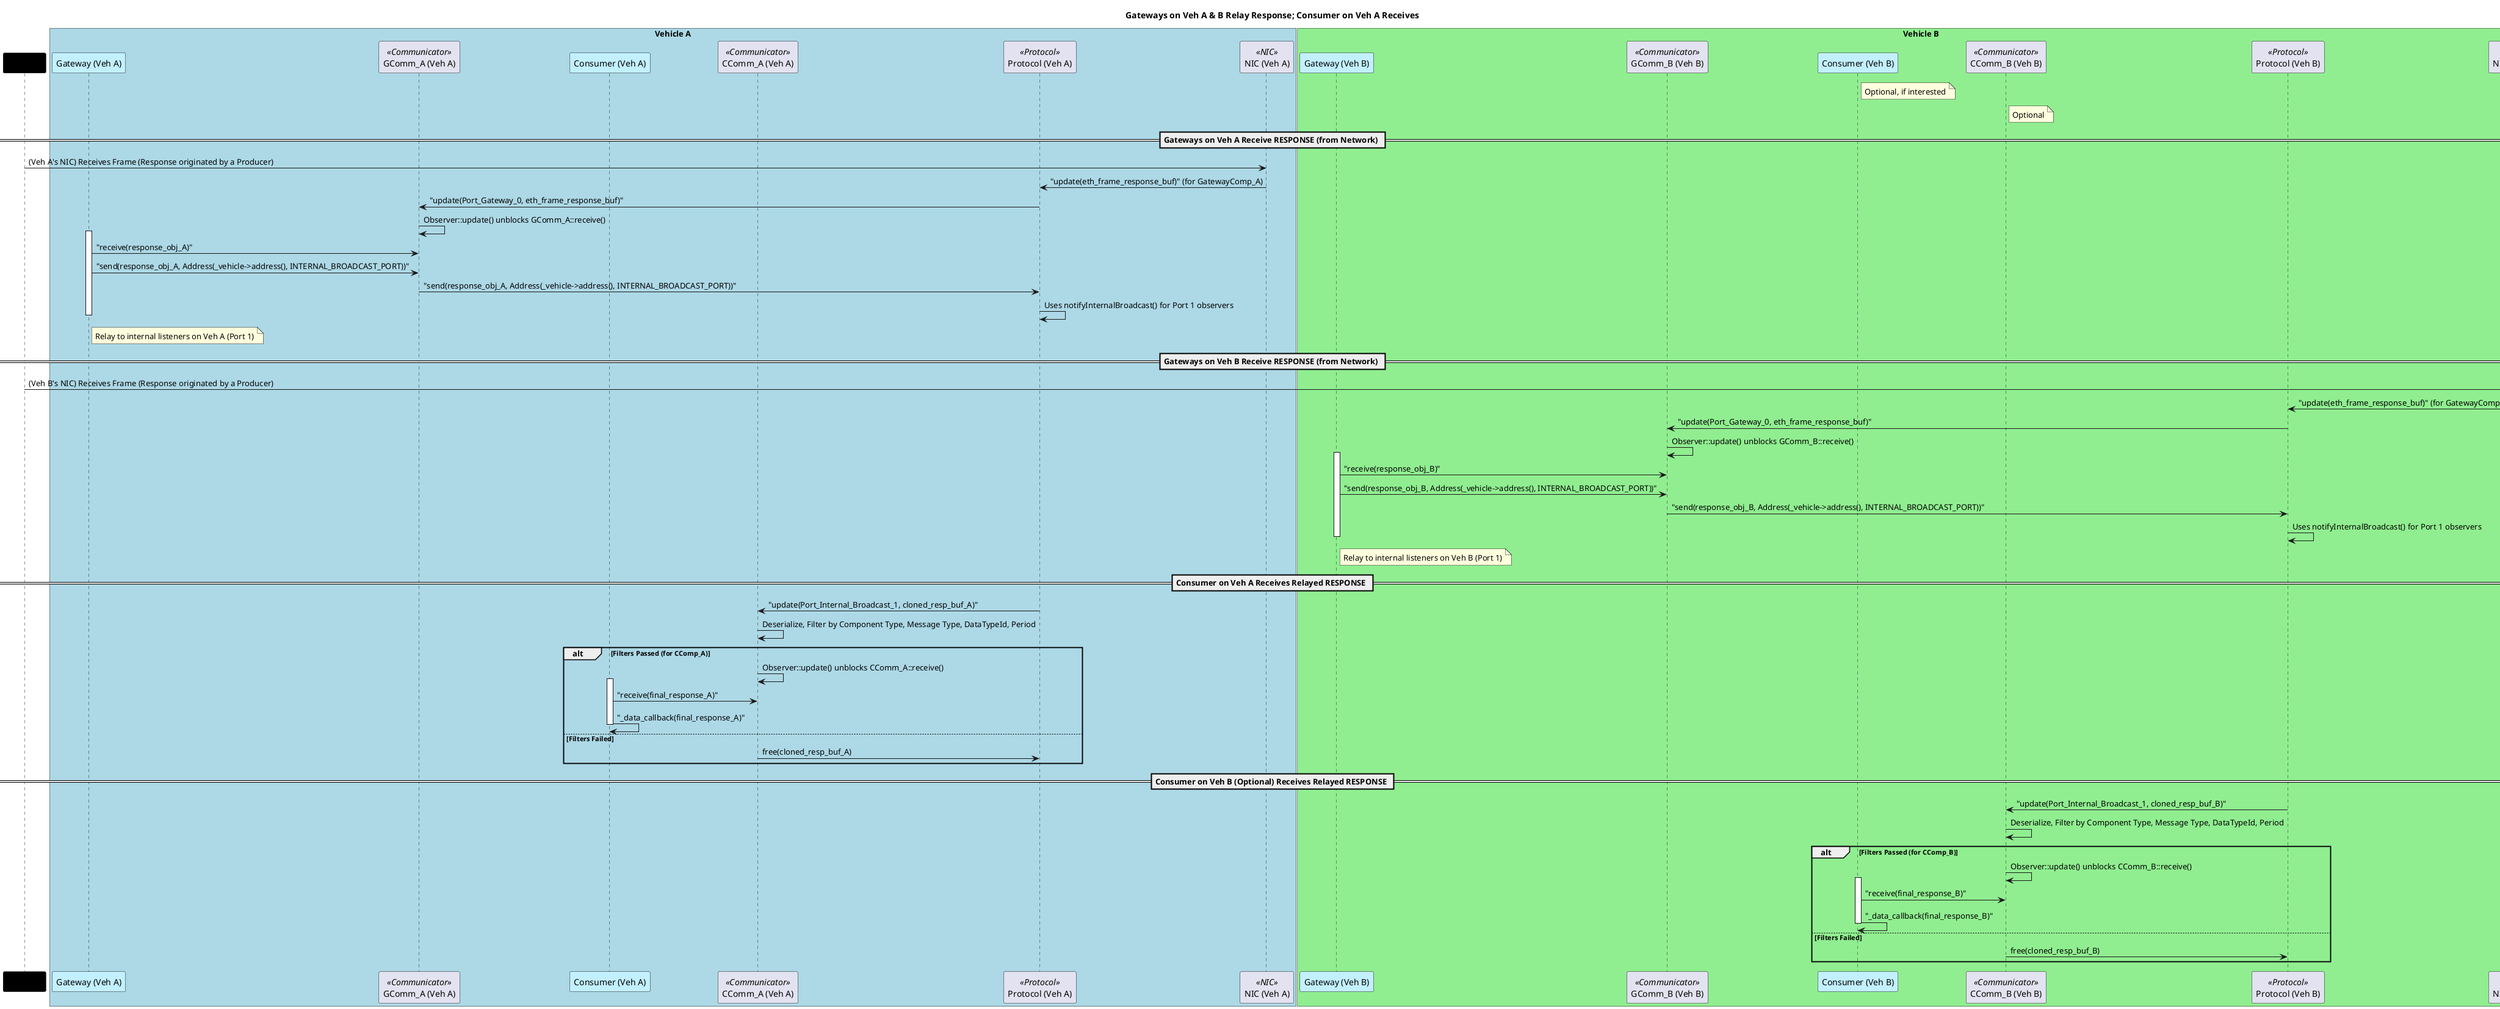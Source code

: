 @startuml Gateway Relays Response & Consumer Receives Flow (Inter-Vehicle)

title Gateways on Veh A & B Relay Response; Consumer on Veh A Receives

participant Network #Black

participant GatewayComp_A as "Gateway (Veh A)" #Application
participant GComm_A as "GComm_A (Veh A)" <<Communicator>>
participant Proto_A as "Protocol (Veh A)" <<Protocol>>
participant NIC_A as "NIC (Veh A)" <<NIC>>

participant ConsumerComp_A as "Consumer (Veh A)" #Application
participant CComm_A as "CComm_A (Veh A)" <<Communicator>>

participant GatewayComp_B as "Gateway (Veh B)" #Application
participant GComm_B as "GComm_B (Veh B)" <<Communicator>>
participant Proto_B as "Protocol (Veh B)" <<Protocol>>
participant NIC_B as "NIC (Veh B)" <<NIC>>

participant ConsumerComp_B as "Consumer (Veh B)" #Application
note right of ConsumerComp_B : Optional, if interested
participant CComm_B as "CComm_B (Veh B)" <<Communicator>>
note right of CComm_B : Optional

box "Vehicle A" #LightBlue
    participant GatewayComp_A
    participant GComm_A
    participant ConsumerComp_A
    participant CComm_A
    participant Proto_A
    participant NIC_A
end box

box "Vehicle B" #LightGreen
    participant GatewayComp_B
    participant GComm_B
    participant ConsumerComp_B
    participant CComm_B
    participant Proto_B
    participant NIC_B
end box

== Gateways on Veh A Receive RESPONSE (from Network) ==

Network -> NIC_A : (Veh A's NIC) Receives Frame (Response originated by a Producer)
NIC_A -> Proto_A : "update(eth_frame_response_buf)" (for GatewayComp_A)
Proto_A -> GComm_A : "update(Port_Gateway_0, eth_frame_response_buf)"
GComm_A -> GComm_A : Observer::update() unblocks GComm_A::receive()
activate GatewayComp_A
GatewayComp_A -> GComm_A : "receive(response_obj_A)"
GatewayComp_A -> GComm_A : "send(response_obj_A, Address(_vehicle->address(), INTERNAL_BROADCAST_PORT))"
GComm_A -> Proto_A : "send(response_obj_A, Address(_vehicle->address(), INTERNAL_BROADCAST_PORT))"
Proto_A -> Proto_A : Uses notifyInternalBroadcast() for Port 1 observers
deactivate GatewayComp_A
note right of GatewayComp_A : Relay to internal listeners on Veh A (Port 1)

== Gateways on Veh B Receive RESPONSE (from Network) ==

Network -> NIC_B : (Veh B's NIC) Receives Frame (Response originated by a Producer)
NIC_B -> Proto_B : "update(eth_frame_response_buf)" (for GatewayComp_B)
Proto_B -> GComm_B : "update(Port_Gateway_0, eth_frame_response_buf)"
GComm_B -> GComm_B : Observer::update() unblocks GComm_B::receive()
activate GatewayComp_B
GatewayComp_B -> GComm_B : "receive(response_obj_B)"
GatewayComp_B -> GComm_B : "send(response_obj_B, Address(_vehicle->address(), INTERNAL_BROADCAST_PORT))"
GComm_B -> Proto_B : "send(response_obj_B, Address(_vehicle->address(), INTERNAL_BROADCAST_PORT))"
Proto_B -> Proto_B : Uses notifyInternalBroadcast() for Port 1 observers
deactivate GatewayComp_B
note right of GatewayComp_B : Relay to internal listeners on Veh B (Port 1)

== Consumer on Veh A Receives Relayed RESPONSE ==

Proto_A -> CComm_A : "update(Port_Internal_Broadcast_1, cloned_resp_buf_A)"
    CComm_A -> CComm_A : Deserialize, Filter by Component Type, Message Type, DataTypeId, Period
    alt Filters Passed (for CComp_A)
        CComm_A -> CComm_A : Observer::update() unblocks CComm_A::receive()
        activate ConsumerComp_A
        ConsumerComp_A -> CComm_A : "receive(final_response_A)"
        ConsumerComp_A -> ConsumerComp_A : "_data_callback(final_response_A)"
        deactivate ConsumerComp_A
    else Filters Failed
        CComm_A -> Proto_A : free(cloned_resp_buf_A)
    end

== Consumer on Veh B (Optional) Receives Relayed RESPONSE ==

Proto_B -> CComm_B : "update(Port_Internal_Broadcast_1, cloned_resp_buf_B)"
    CComm_B -> CComm_B : Deserialize, Filter by Component Type, Message Type, DataTypeId, Period
    alt Filters Passed (for CComp_B)
        CComm_B -> CComm_B : Observer::update() unblocks CComm_B::receive()
        activate ConsumerComp_B
        ConsumerComp_B -> CComm_B : "receive(final_response_B)"
        ConsumerComp_B -> ConsumerComp_B : "_data_callback(final_response_B)"
        deactivate ConsumerComp_B
    else Filters Failed
        CComm_B -> Proto_B : free(cloned_resp_buf_B)
    end

@enduml